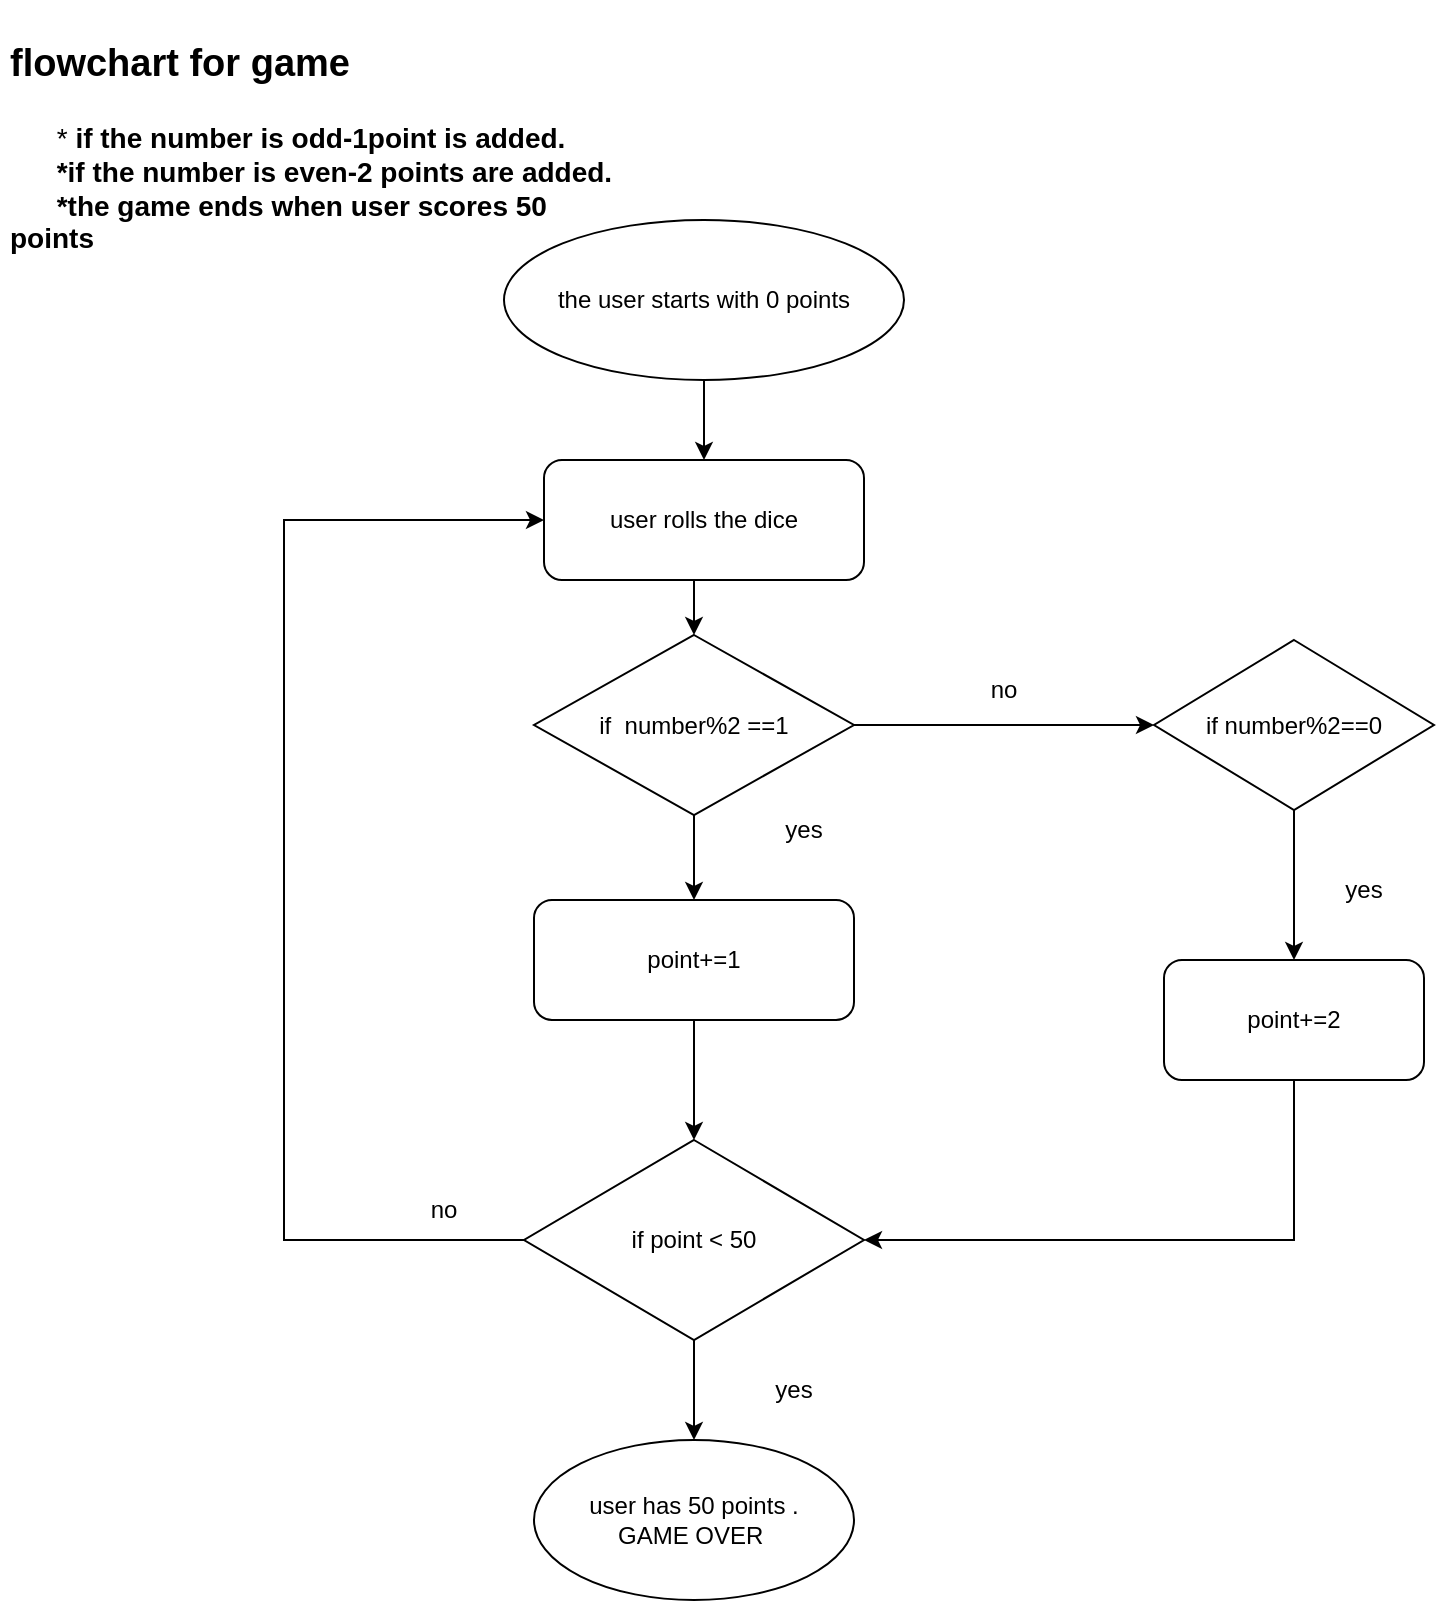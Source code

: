 <mxfile version="21.6.5" type="device">
  <diagram name="Page-1" id="ndef7qB7TFMDrzgztvjd">
    <mxGraphModel dx="1104" dy="1608" grid="1" gridSize="10" guides="1" tooltips="1" connect="1" arrows="1" fold="1" page="1" pageScale="1" pageWidth="850" pageHeight="1100" math="0" shadow="0">
      <root>
        <mxCell id="0" />
        <mxCell id="1" parent="0" />
        <mxCell id="ddNK8gfh6SVM7T4me7Co-2" value="&lt;h1&gt;&lt;span style=&quot;font-size: 19px;&quot;&gt;flowchart for game&lt;/span&gt;&lt;/h1&gt;&lt;div&gt;&lt;span style=&quot;font-size: 14px;&quot;&gt;&amp;nbsp; &amp;nbsp; &amp;nbsp; *&amp;nbsp;&lt;b&gt;if the number is odd-1point is added.&lt;/b&gt;&lt;/span&gt;&lt;/div&gt;&lt;div&gt;&lt;span style=&quot;font-size: 14px;&quot;&gt;&lt;b&gt;&amp;nbsp; &amp;nbsp; &amp;nbsp; *if the number is even-2 points are added.&lt;/b&gt;&lt;/span&gt;&lt;/div&gt;&lt;div&gt;&lt;span style=&quot;font-size: 14px;&quot;&gt;&lt;b&gt;&amp;nbsp; &amp;nbsp; &amp;nbsp; *the game ends when user scores 50 points&lt;/b&gt;&lt;/span&gt;&lt;/div&gt;" style="text;html=1;strokeColor=none;fillColor=none;spacing=5;spacingTop=-20;whiteSpace=wrap;overflow=hidden;rounded=0;" parent="1" vertex="1">
          <mxGeometry x="8" width="310" height="120" as="geometry" />
        </mxCell>
        <mxCell id="ddNK8gfh6SVM7T4me7Co-23" style="edgeStyle=orthogonalEdgeStyle;rounded=0;orthogonalLoop=1;jettySize=auto;html=1;exitX=0.5;exitY=1;exitDx=0;exitDy=0;entryX=0.5;entryY=0;entryDx=0;entryDy=0;" parent="1" source="ddNK8gfh6SVM7T4me7Co-3" target="ddNK8gfh6SVM7T4me7Co-22" edge="1">
          <mxGeometry relative="1" as="geometry" />
        </mxCell>
        <mxCell id="ddNK8gfh6SVM7T4me7Co-3" value="the user starts with 0 points" style="ellipse;whiteSpace=wrap;html=1;align=center;" parent="1" vertex="1">
          <mxGeometry x="260" y="100" width="200" height="80" as="geometry" />
        </mxCell>
        <mxCell id="ddNK8gfh6SVM7T4me7Co-9" style="edgeStyle=orthogonalEdgeStyle;rounded=0;orthogonalLoop=1;jettySize=auto;html=1;exitX=0.5;exitY=1;exitDx=0;exitDy=0;" parent="1" source="ddNK8gfh6SVM7T4me7Co-4" target="ddNK8gfh6SVM7T4me7Co-8" edge="1">
          <mxGeometry relative="1" as="geometry" />
        </mxCell>
        <mxCell id="ddNK8gfh6SVM7T4me7Co-12" style="edgeStyle=orthogonalEdgeStyle;rounded=0;orthogonalLoop=1;jettySize=auto;html=1;exitX=1;exitY=0.5;exitDx=0;exitDy=0;entryX=0;entryY=0.5;entryDx=0;entryDy=0;" parent="1" source="ddNK8gfh6SVM7T4me7Co-4" target="ddNK8gfh6SVM7T4me7Co-11" edge="1">
          <mxGeometry relative="1" as="geometry" />
        </mxCell>
        <mxCell id="ddNK8gfh6SVM7T4me7Co-4" value="if&amp;nbsp; number%2 ==1" style="rhombus;whiteSpace=wrap;html=1;" parent="1" vertex="1">
          <mxGeometry x="275" y="307.5" width="160" height="90" as="geometry" />
        </mxCell>
        <mxCell id="ddNK8gfh6SVM7T4me7Co-17" style="edgeStyle=orthogonalEdgeStyle;rounded=0;orthogonalLoop=1;jettySize=auto;html=1;exitX=0.5;exitY=1;exitDx=0;exitDy=0;entryX=0.5;entryY=0;entryDx=0;entryDy=0;" parent="1" source="ddNK8gfh6SVM7T4me7Co-8" target="ddNK8gfh6SVM7T4me7Co-16" edge="1">
          <mxGeometry relative="1" as="geometry" />
        </mxCell>
        <mxCell id="ddNK8gfh6SVM7T4me7Co-8" value="point+=1" style="rounded=1;whiteSpace=wrap;html=1;" parent="1" vertex="1">
          <mxGeometry x="275" y="440" width="160" height="60" as="geometry" />
        </mxCell>
        <mxCell id="ddNK8gfh6SVM7T4me7Co-10" value="yes" style="text;html=1;strokeColor=none;fillColor=none;align=center;verticalAlign=middle;whiteSpace=wrap;rounded=0;" parent="1" vertex="1">
          <mxGeometry x="380" y="390" width="60" height="30" as="geometry" />
        </mxCell>
        <mxCell id="ddNK8gfh6SVM7T4me7Co-15" style="edgeStyle=orthogonalEdgeStyle;rounded=0;orthogonalLoop=1;jettySize=auto;html=1;exitX=0.5;exitY=1;exitDx=0;exitDy=0;entryX=0.5;entryY=0;entryDx=0;entryDy=0;" parent="1" source="ddNK8gfh6SVM7T4me7Co-11" target="ddNK8gfh6SVM7T4me7Co-14" edge="1">
          <mxGeometry relative="1" as="geometry" />
        </mxCell>
        <mxCell id="ddNK8gfh6SVM7T4me7Co-11" value="if number%2==0" style="rhombus;whiteSpace=wrap;html=1;" parent="1" vertex="1">
          <mxGeometry x="585" y="310" width="140" height="85" as="geometry" />
        </mxCell>
        <mxCell id="ddNK8gfh6SVM7T4me7Co-13" value="no" style="text;html=1;strokeColor=none;fillColor=none;align=center;verticalAlign=middle;whiteSpace=wrap;rounded=0;" parent="1" vertex="1">
          <mxGeometry x="480" y="320" width="60" height="30" as="geometry" />
        </mxCell>
        <mxCell id="ddNK8gfh6SVM7T4me7Co-19" style="edgeStyle=orthogonalEdgeStyle;rounded=0;orthogonalLoop=1;jettySize=auto;html=1;exitX=0.5;exitY=1;exitDx=0;exitDy=0;entryX=1;entryY=0.5;entryDx=0;entryDy=0;" parent="1" source="ddNK8gfh6SVM7T4me7Co-14" target="ddNK8gfh6SVM7T4me7Co-16" edge="1">
          <mxGeometry relative="1" as="geometry" />
        </mxCell>
        <mxCell id="ddNK8gfh6SVM7T4me7Co-14" value="point+=2" style="rounded=1;whiteSpace=wrap;html=1;" parent="1" vertex="1">
          <mxGeometry x="590" y="470" width="130" height="60" as="geometry" />
        </mxCell>
        <mxCell id="ddNK8gfh6SVM7T4me7Co-25" style="edgeStyle=orthogonalEdgeStyle;rounded=0;orthogonalLoop=1;jettySize=auto;html=1;exitX=0.5;exitY=1;exitDx=0;exitDy=0;entryX=0.5;entryY=0;entryDx=0;entryDy=0;" parent="1" source="ddNK8gfh6SVM7T4me7Co-16" target="ddNK8gfh6SVM7T4me7Co-21" edge="1">
          <mxGeometry relative="1" as="geometry" />
        </mxCell>
        <mxCell id="ddNK8gfh6SVM7T4me7Co-27" style="edgeStyle=orthogonalEdgeStyle;rounded=0;orthogonalLoop=1;jettySize=auto;html=1;exitX=0;exitY=0.5;exitDx=0;exitDy=0;entryX=0;entryY=0.5;entryDx=0;entryDy=0;" parent="1" source="ddNK8gfh6SVM7T4me7Co-16" target="ddNK8gfh6SVM7T4me7Co-22" edge="1">
          <mxGeometry relative="1" as="geometry">
            <Array as="points">
              <mxPoint x="150" y="610" />
              <mxPoint x="150" y="250" />
            </Array>
          </mxGeometry>
        </mxCell>
        <mxCell id="ddNK8gfh6SVM7T4me7Co-16" value="if point &amp;lt; 50" style="rhombus;whiteSpace=wrap;html=1;" parent="1" vertex="1">
          <mxGeometry x="270" y="560" width="170" height="100" as="geometry" />
        </mxCell>
        <mxCell id="ddNK8gfh6SVM7T4me7Co-20" value="yes" style="text;html=1;strokeColor=none;fillColor=none;align=center;verticalAlign=middle;whiteSpace=wrap;rounded=0;" parent="1" vertex="1">
          <mxGeometry x="375" y="670" width="60" height="30" as="geometry" />
        </mxCell>
        <mxCell id="ddNK8gfh6SVM7T4me7Co-21" value="user has 50 points .&lt;br&gt;GAME OVER&amp;nbsp;" style="ellipse;whiteSpace=wrap;html=1;" parent="1" vertex="1">
          <mxGeometry x="275" y="710" width="160" height="80" as="geometry" />
        </mxCell>
        <mxCell id="ddNK8gfh6SVM7T4me7Co-24" style="edgeStyle=orthogonalEdgeStyle;rounded=0;orthogonalLoop=1;jettySize=auto;html=1;exitX=0.5;exitY=1;exitDx=0;exitDy=0;entryX=0.5;entryY=0;entryDx=0;entryDy=0;" parent="1" source="ddNK8gfh6SVM7T4me7Co-22" target="ddNK8gfh6SVM7T4me7Co-4" edge="1">
          <mxGeometry relative="1" as="geometry" />
        </mxCell>
        <mxCell id="ddNK8gfh6SVM7T4me7Co-22" value="user rolls the dice" style="rounded=1;whiteSpace=wrap;html=1;" parent="1" vertex="1">
          <mxGeometry x="280" y="220" width="160" height="60" as="geometry" />
        </mxCell>
        <mxCell id="ddNK8gfh6SVM7T4me7Co-28" value="no" style="text;html=1;strokeColor=none;fillColor=none;align=center;verticalAlign=middle;whiteSpace=wrap;rounded=0;" parent="1" vertex="1">
          <mxGeometry x="200" y="580" width="60" height="30" as="geometry" />
        </mxCell>
        <mxCell id="ddNK8gfh6SVM7T4me7Co-29" value="yes" style="text;html=1;strokeColor=none;fillColor=none;align=center;verticalAlign=middle;whiteSpace=wrap;rounded=0;" parent="1" vertex="1">
          <mxGeometry x="660" y="420" width="60" height="30" as="geometry" />
        </mxCell>
      </root>
    </mxGraphModel>
  </diagram>
</mxfile>
